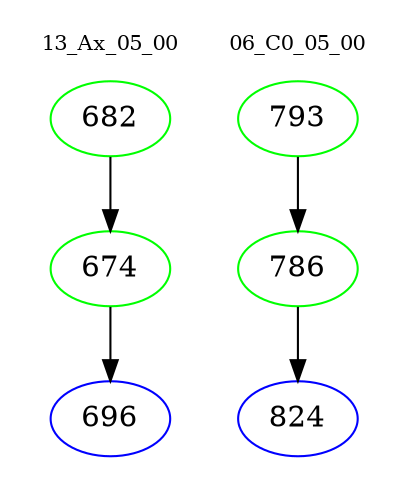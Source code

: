 digraph{
subgraph cluster_0 {
color = white
label = "13_Ax_05_00";
fontsize=10;
T0_682 [label="682", color="green"]
T0_682 -> T0_674 [color="black"]
T0_674 [label="674", color="green"]
T0_674 -> T0_696 [color="black"]
T0_696 [label="696", color="blue"]
}
subgraph cluster_1 {
color = white
label = "06_C0_05_00";
fontsize=10;
T1_793 [label="793", color="green"]
T1_793 -> T1_786 [color="black"]
T1_786 [label="786", color="green"]
T1_786 -> T1_824 [color="black"]
T1_824 [label="824", color="blue"]
}
}
